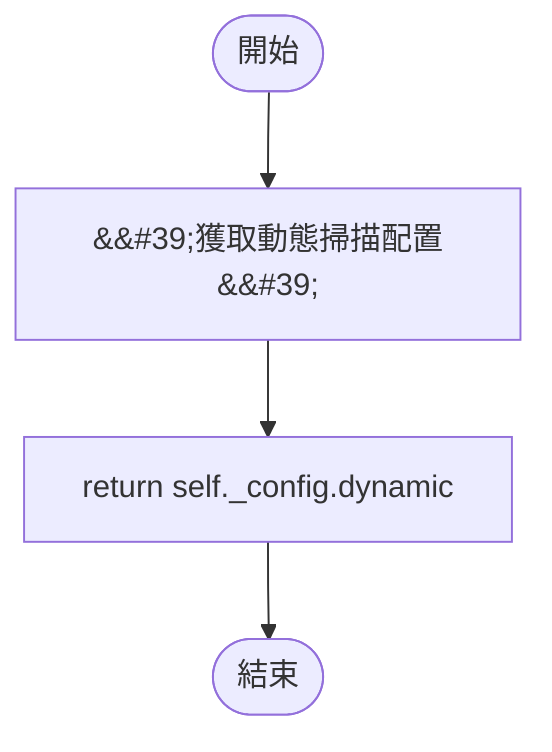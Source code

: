 flowchart TB
    n1([開始])
    n2([結束])
    n3[&amp;&#35;39;獲取動態掃描配置&amp;&#35;39;]
    n4[return self._config.dynamic]
    n1 --> n3
    n3 --> n4
    n4 --> n2